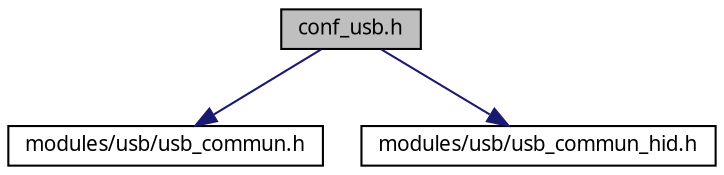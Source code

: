 digraph G
{
  edge [fontname="FreeSans.ttf",fontsize=10,labelfontname="FreeSans.ttf",labelfontsize=10];
  node [fontname="FreeSans.ttf",fontsize=10,shape=record];
  Node1 [label="conf_usb.h",height=0.2,width=0.4,color="black", fillcolor="grey75", style="filled" fontcolor="black"];
  Node1 -> Node2 [color="midnightblue",fontsize=10,style="solid",fontname="FreeSans.ttf"];
  Node2 [label="modules/usb/usb_commun.h",height=0.2,width=0.4,color="black", fillcolor="white", style="filled",URL="$a00032.html"];
  Node1 -> Node3 [color="midnightblue",fontsize=10,style="solid",fontname="FreeSans.ttf"];
  Node3 [label="modules/usb/usb_commun_hid.h",height=0.2,width=0.4,color="black", fillcolor="white", style="filled",URL="$a00033.html"];
}
